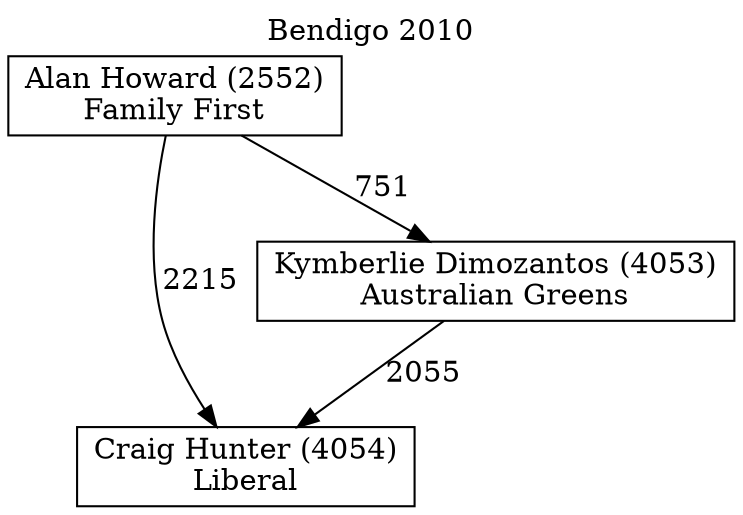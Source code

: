 // House preference flow
digraph "Craig Hunter (4054)_Bendigo_2010" {
	graph [label="Bendigo 2010" labelloc=t mclimit=10]
	node [shape=box]
	"Craig Hunter (4054)" [label="Craig Hunter (4054)
Liberal"]
	"Kymberlie Dimozantos (4053)" [label="Kymberlie Dimozantos (4053)
Australian Greens"]
	"Alan Howard (2552)" [label="Alan Howard (2552)
Family First"]
	"Kymberlie Dimozantos (4053)" -> "Craig Hunter (4054)" [label=2055]
	"Alan Howard (2552)" -> "Kymberlie Dimozantos (4053)" [label=751]
	"Alan Howard (2552)" -> "Craig Hunter (4054)" [label=2215]
}
